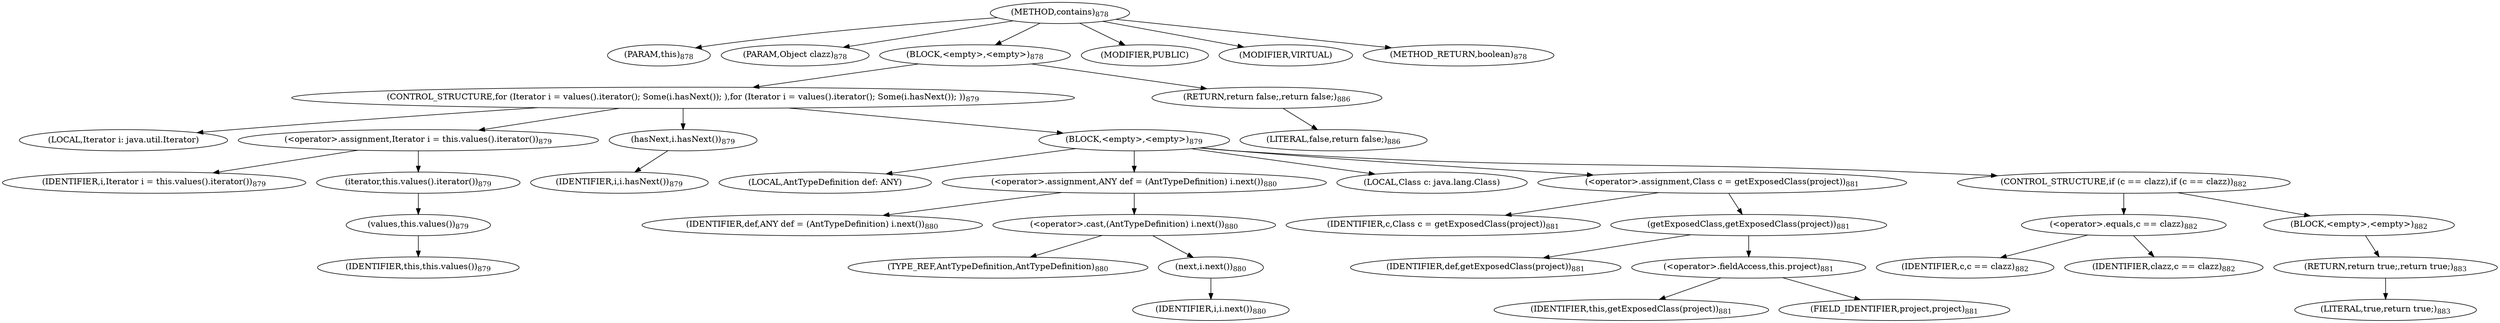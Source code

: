 digraph "contains" {  
"1874" [label = <(METHOD,contains)<SUB>878</SUB>> ]
"77" [label = <(PARAM,this)<SUB>878</SUB>> ]
"1875" [label = <(PARAM,Object clazz)<SUB>878</SUB>> ]
"1876" [label = <(BLOCK,&lt;empty&gt;,&lt;empty&gt;)<SUB>878</SUB>> ]
"1877" [label = <(CONTROL_STRUCTURE,for (Iterator i = values().iterator(); Some(i.hasNext()); ),for (Iterator i = values().iterator(); Some(i.hasNext()); ))<SUB>879</SUB>> ]
"1878" [label = <(LOCAL,Iterator i: java.util.Iterator)> ]
"1879" [label = <(&lt;operator&gt;.assignment,Iterator i = this.values().iterator())<SUB>879</SUB>> ]
"1880" [label = <(IDENTIFIER,i,Iterator i = this.values().iterator())<SUB>879</SUB>> ]
"1881" [label = <(iterator,this.values().iterator())<SUB>879</SUB>> ]
"1882" [label = <(values,this.values())<SUB>879</SUB>> ]
"76" [label = <(IDENTIFIER,this,this.values())<SUB>879</SUB>> ]
"1883" [label = <(hasNext,i.hasNext())<SUB>879</SUB>> ]
"1884" [label = <(IDENTIFIER,i,i.hasNext())<SUB>879</SUB>> ]
"1885" [label = <(BLOCK,&lt;empty&gt;,&lt;empty&gt;)<SUB>879</SUB>> ]
"1886" [label = <(LOCAL,AntTypeDefinition def: ANY)> ]
"1887" [label = <(&lt;operator&gt;.assignment,ANY def = (AntTypeDefinition) i.next())<SUB>880</SUB>> ]
"1888" [label = <(IDENTIFIER,def,ANY def = (AntTypeDefinition) i.next())<SUB>880</SUB>> ]
"1889" [label = <(&lt;operator&gt;.cast,(AntTypeDefinition) i.next())<SUB>880</SUB>> ]
"1890" [label = <(TYPE_REF,AntTypeDefinition,AntTypeDefinition)<SUB>880</SUB>> ]
"1891" [label = <(next,i.next())<SUB>880</SUB>> ]
"1892" [label = <(IDENTIFIER,i,i.next())<SUB>880</SUB>> ]
"1893" [label = <(LOCAL,Class c: java.lang.Class)> ]
"1894" [label = <(&lt;operator&gt;.assignment,Class c = getExposedClass(project))<SUB>881</SUB>> ]
"1895" [label = <(IDENTIFIER,c,Class c = getExposedClass(project))<SUB>881</SUB>> ]
"1896" [label = <(getExposedClass,getExposedClass(project))<SUB>881</SUB>> ]
"1897" [label = <(IDENTIFIER,def,getExposedClass(project))<SUB>881</SUB>> ]
"1898" [label = <(&lt;operator&gt;.fieldAccess,this.project)<SUB>881</SUB>> ]
"1899" [label = <(IDENTIFIER,this,getExposedClass(project))<SUB>881</SUB>> ]
"1900" [label = <(FIELD_IDENTIFIER,project,project)<SUB>881</SUB>> ]
"1901" [label = <(CONTROL_STRUCTURE,if (c == clazz),if (c == clazz))<SUB>882</SUB>> ]
"1902" [label = <(&lt;operator&gt;.equals,c == clazz)<SUB>882</SUB>> ]
"1903" [label = <(IDENTIFIER,c,c == clazz)<SUB>882</SUB>> ]
"1904" [label = <(IDENTIFIER,clazz,c == clazz)<SUB>882</SUB>> ]
"1905" [label = <(BLOCK,&lt;empty&gt;,&lt;empty&gt;)<SUB>882</SUB>> ]
"1906" [label = <(RETURN,return true;,return true;)<SUB>883</SUB>> ]
"1907" [label = <(LITERAL,true,return true;)<SUB>883</SUB>> ]
"1908" [label = <(RETURN,return false;,return false;)<SUB>886</SUB>> ]
"1909" [label = <(LITERAL,false,return false;)<SUB>886</SUB>> ]
"1910" [label = <(MODIFIER,PUBLIC)> ]
"1911" [label = <(MODIFIER,VIRTUAL)> ]
"1912" [label = <(METHOD_RETURN,boolean)<SUB>878</SUB>> ]
  "1874" -> "77" 
  "1874" -> "1875" 
  "1874" -> "1876" 
  "1874" -> "1910" 
  "1874" -> "1911" 
  "1874" -> "1912" 
  "1876" -> "1877" 
  "1876" -> "1908" 
  "1877" -> "1878" 
  "1877" -> "1879" 
  "1877" -> "1883" 
  "1877" -> "1885" 
  "1879" -> "1880" 
  "1879" -> "1881" 
  "1881" -> "1882" 
  "1882" -> "76" 
  "1883" -> "1884" 
  "1885" -> "1886" 
  "1885" -> "1887" 
  "1885" -> "1893" 
  "1885" -> "1894" 
  "1885" -> "1901" 
  "1887" -> "1888" 
  "1887" -> "1889" 
  "1889" -> "1890" 
  "1889" -> "1891" 
  "1891" -> "1892" 
  "1894" -> "1895" 
  "1894" -> "1896" 
  "1896" -> "1897" 
  "1896" -> "1898" 
  "1898" -> "1899" 
  "1898" -> "1900" 
  "1901" -> "1902" 
  "1901" -> "1905" 
  "1902" -> "1903" 
  "1902" -> "1904" 
  "1905" -> "1906" 
  "1906" -> "1907" 
  "1908" -> "1909" 
}
